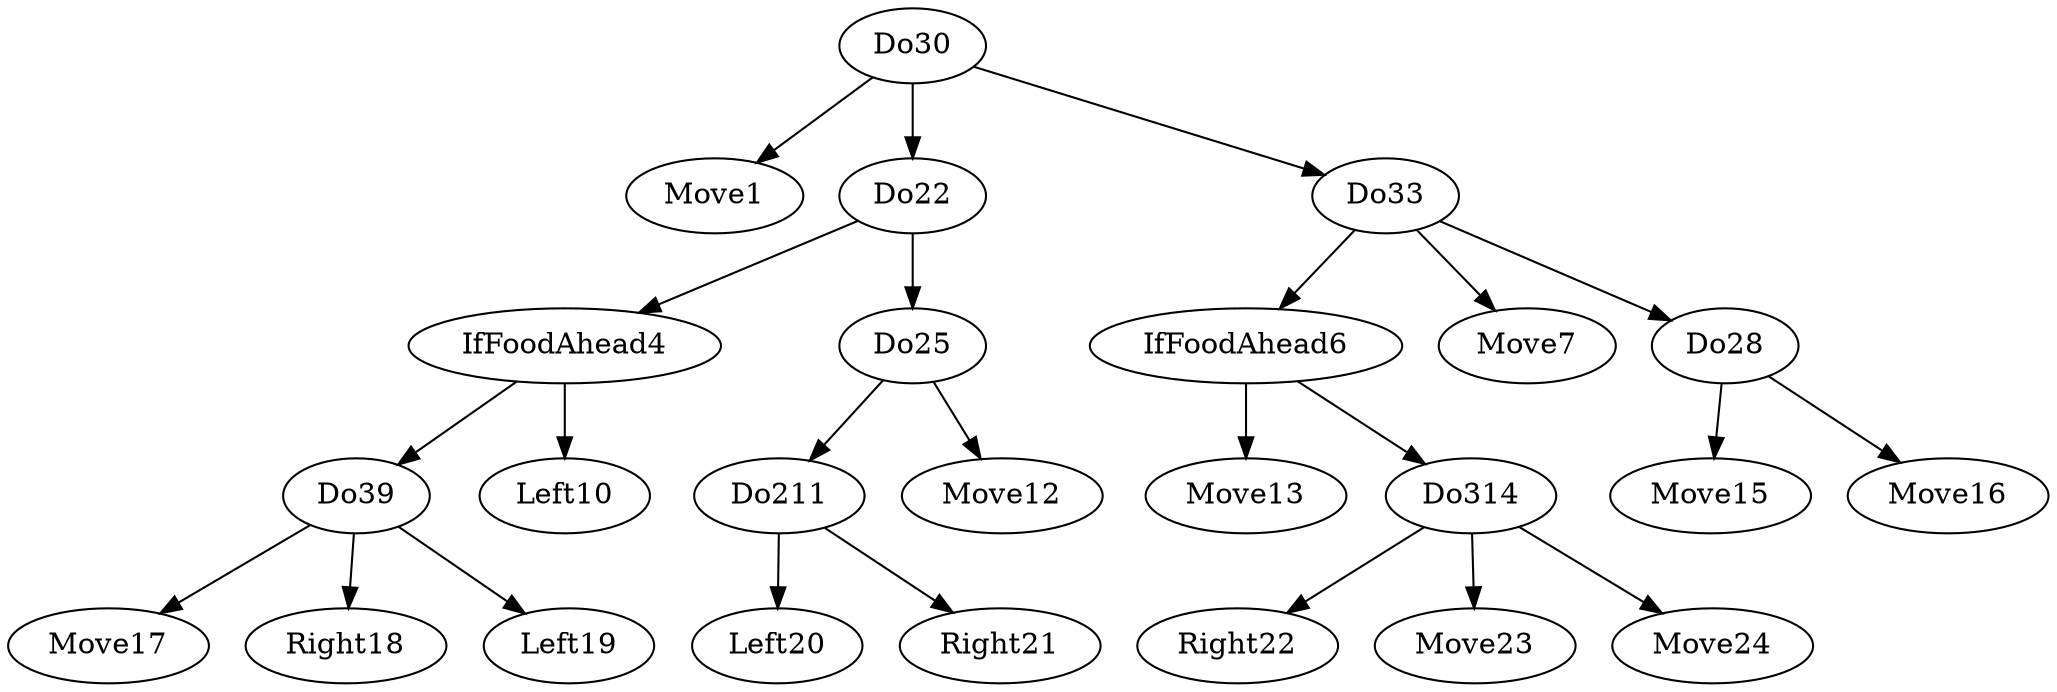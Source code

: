 digraph T {
	Do30 -> Move1;
	Do30 -> Do22;
	Do30 -> Do33;
	Do22 -> IfFoodAhead4;
	Do22 -> Do25;
	Do33 -> IfFoodAhead6;
	Do33 -> Move7;
	Do33 -> Do28;
	IfFoodAhead4 -> Do39;
	IfFoodAhead4 -> Left10;
	Do25 -> Do211;
	Do25 -> Move12;
	IfFoodAhead6 -> Move13;
	IfFoodAhead6 -> Do314;
	Do28 -> Move15;
	Do28 -> Move16;
	Do39 -> Move17;
	Do39 -> Right18;
	Do39 -> Left19;
	Do211 -> Left20;
	Do211 -> Right21;
	Do314 -> Right22;
	Do314 -> Move23;
	Do314 -> Move24;
}
